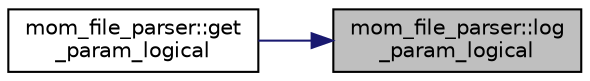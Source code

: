 digraph "mom_file_parser::log_param_logical"
{
 // INTERACTIVE_SVG=YES
 // LATEX_PDF_SIZE
  edge [fontname="Helvetica",fontsize="10",labelfontname="Helvetica",labelfontsize="10"];
  node [fontname="Helvetica",fontsize="10",shape=record];
  rankdir="RL";
  Node1 [label="mom_file_parser::log\l_param_logical",height=0.2,width=0.4,color="black", fillcolor="grey75", style="filled", fontcolor="black",tooltip="Log the name and value of a logical model parameter in documentation files."];
  Node1 -> Node2 [dir="back",color="midnightblue",fontsize="10",style="solid",fontname="Helvetica"];
  Node2 [label="mom_file_parser::get\l_param_logical",height=0.2,width=0.4,color="black", fillcolor="white", style="filled",URL="$namespacemom__file__parser.html#a470b3af82a8b146f375e4ca13c58e70f",tooltip="This subroutine reads the value of a logical model parameter from a parameter file and logs it in doc..."];
}
